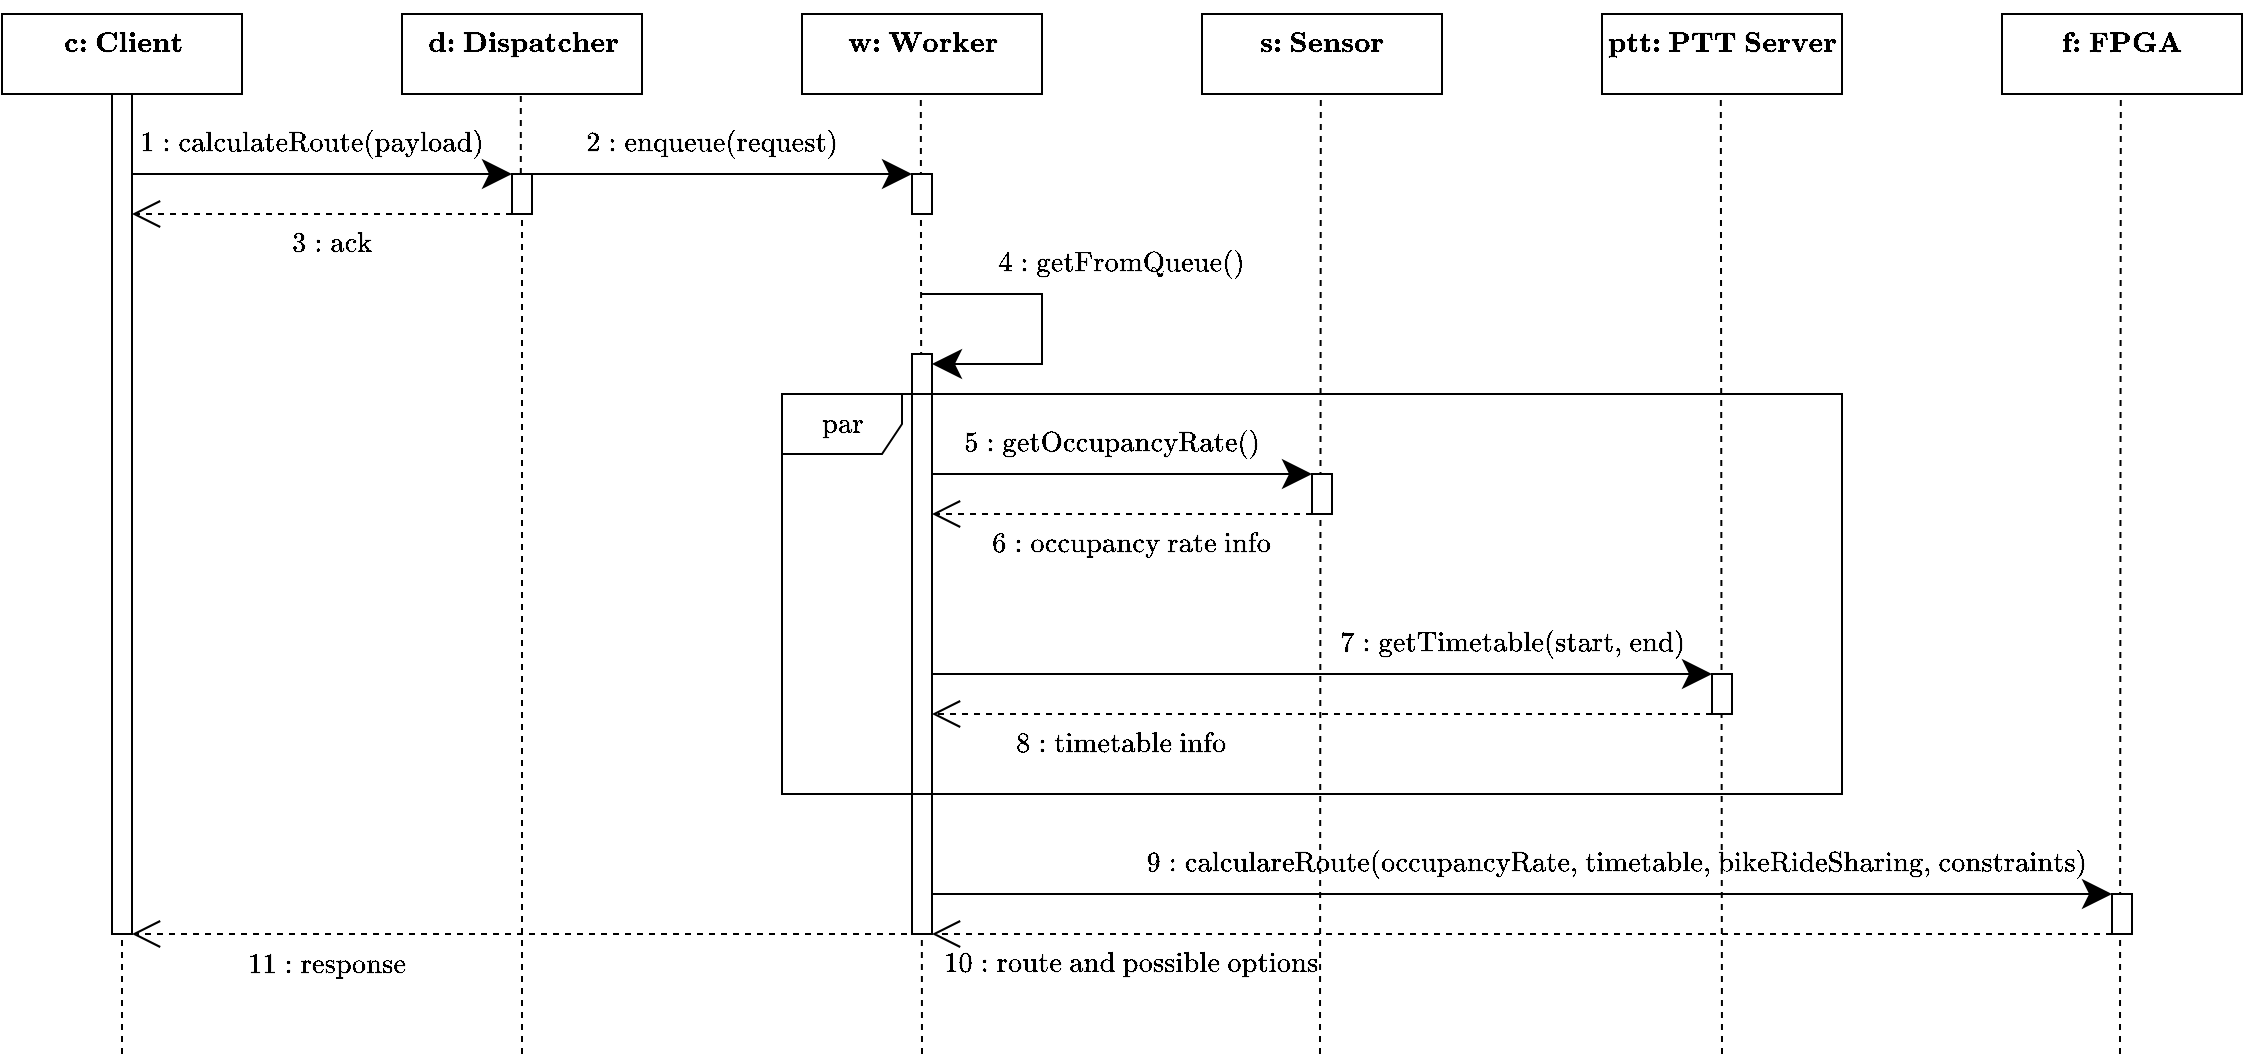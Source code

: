 <mxfile version="24.2.5" type="device">
  <diagram name="Page-1" id="FVMxHFwwywIalUzKK6Yx">
    <mxGraphModel dx="1687" dy="1040" grid="1" gridSize="10" guides="1" tooltips="1" connect="1" arrows="1" fold="1" page="1" pageScale="1" pageWidth="850" pageHeight="1100" math="1" shadow="0">
      <root>
        <mxCell id="0" />
        <mxCell id="1" parent="0" />
        <mxCell id="7CqH2dM0GQDr5ASWJmky-1" value="" style="html=1;whiteSpace=wrap;" parent="1" vertex="1">
          <mxGeometry x="80" y="200" width="120" height="40" as="geometry" />
        </mxCell>
        <mxCell id="7CqH2dM0GQDr5ASWJmky-2" value="&lt;span style=&quot;font-weight: 400; text-wrap: wrap;&quot;&gt;$$\textbf{c: Client}$$&lt;/span&gt;" style="text;align=center;fontStyle=1;verticalAlign=middle;spacingLeft=3;spacingRight=3;strokeColor=none;rotatable=0;points=[[0,0.5],[1,0.5]];portConstraint=eastwest;html=1;" parent="1" vertex="1">
          <mxGeometry x="80" y="200" width="120" height="30" as="geometry" />
        </mxCell>
        <mxCell id="7CqH2dM0GQDr5ASWJmky-3" value="" style="html=1;whiteSpace=wrap;" parent="1" vertex="1">
          <mxGeometry x="280" y="200" width="120" height="40" as="geometry" />
        </mxCell>
        <mxCell id="7CqH2dM0GQDr5ASWJmky-4" value="&lt;span style=&quot;font-weight: 400; text-wrap: wrap;&quot;&gt;$$\textbf{d: Dispatcher}$$&lt;/span&gt;" style="text;align=center;fontStyle=1;verticalAlign=middle;spacingLeft=3;spacingRight=3;strokeColor=none;rotatable=0;points=[[0,0.5],[1,0.5]];portConstraint=eastwest;html=1;" parent="1" vertex="1">
          <mxGeometry x="280" y="200" width="120" height="30" as="geometry" />
        </mxCell>
        <mxCell id="7CqH2dM0GQDr5ASWJmky-5" value="" style="html=1;whiteSpace=wrap;" parent="1" vertex="1">
          <mxGeometry x="480" y="200" width="120" height="40" as="geometry" />
        </mxCell>
        <mxCell id="7CqH2dM0GQDr5ASWJmky-6" value="&lt;span style=&quot;font-weight: 400; text-wrap: wrap;&quot;&gt;$$\textbf{w: Worker}$$&lt;/span&gt;" style="text;align=center;fontStyle=1;verticalAlign=middle;spacingLeft=3;spacingRight=3;strokeColor=none;rotatable=0;points=[[0,0.5],[1,0.5]];portConstraint=eastwest;html=1;" parent="1" vertex="1">
          <mxGeometry x="480" y="200" width="120" height="30" as="geometry" />
        </mxCell>
        <mxCell id="7CqH2dM0GQDr5ASWJmky-7" value="" style="html=1;whiteSpace=wrap;" parent="1" vertex="1">
          <mxGeometry x="680" y="200" width="120" height="40" as="geometry" />
        </mxCell>
        <mxCell id="7CqH2dM0GQDr5ASWJmky-8" value="&lt;span style=&quot;font-weight: 400; text-wrap: wrap;&quot;&gt;$$\textbf{s: Sensor}$$&lt;/span&gt;" style="text;align=center;fontStyle=1;verticalAlign=middle;spacingLeft=3;spacingRight=3;strokeColor=none;rotatable=0;points=[[0,0.5],[1,0.5]];portConstraint=eastwest;html=1;" parent="1" vertex="1">
          <mxGeometry x="680" y="200" width="120" height="30" as="geometry" />
        </mxCell>
        <mxCell id="7CqH2dM0GQDr5ASWJmky-9" value="" style="html=1;whiteSpace=wrap;" parent="1" vertex="1">
          <mxGeometry x="880" y="200" width="120" height="40" as="geometry" />
        </mxCell>
        <mxCell id="7CqH2dM0GQDr5ASWJmky-10" value="&lt;span style=&quot;font-weight: 400; text-wrap: wrap;&quot;&gt;$$\textbf{ptt: PTT Server}$$&lt;/span&gt;" style="text;align=center;fontStyle=1;verticalAlign=middle;spacingLeft=3;spacingRight=3;strokeColor=none;rotatable=0;points=[[0,0.5],[1,0.5]];portConstraint=eastwest;html=1;" parent="1" vertex="1">
          <mxGeometry x="880" y="200" width="120" height="30" as="geometry" />
        </mxCell>
        <mxCell id="7CqH2dM0GQDr5ASWJmky-15" value="" style="html=1;whiteSpace=wrap;" parent="1" vertex="1">
          <mxGeometry x="1080" y="200" width="120" height="40" as="geometry" />
        </mxCell>
        <mxCell id="7CqH2dM0GQDr5ASWJmky-16" value="&lt;span style=&quot;font-weight: 400; text-wrap: wrap;&quot;&gt;$$\textbf{f: FPGA}$$&lt;/span&gt;" style="text;align=center;fontStyle=1;verticalAlign=middle;spacingLeft=3;spacingRight=3;strokeColor=none;rotatable=0;points=[[0,0.5],[1,0.5]];portConstraint=eastwest;html=1;" parent="1" vertex="1">
          <mxGeometry x="1080" y="200" width="120" height="30" as="geometry" />
        </mxCell>
        <mxCell id="7CqH2dM0GQDr5ASWJmky-17" value="" style="endArrow=none;dashed=1;html=1;rounded=0;entryX=0.5;entryY=1;entryDx=0;entryDy=0;" parent="1" target="7CqH2dM0GQDr5ASWJmky-1" edge="1">
          <mxGeometry width="50" height="50" relative="1" as="geometry">
            <mxPoint x="140" y="720" as="sourcePoint" />
            <mxPoint x="140" y="280" as="targetPoint" />
          </mxGeometry>
        </mxCell>
        <mxCell id="7CqH2dM0GQDr5ASWJmky-18" value="" style="endArrow=none;dashed=1;html=1;rounded=0;entryX=0.5;entryY=1;entryDx=0;entryDy=0;" parent="1" edge="1">
          <mxGeometry width="50" height="50" relative="1" as="geometry">
            <mxPoint x="339.41" y="280" as="sourcePoint" />
            <mxPoint x="339.41" y="240" as="targetPoint" />
          </mxGeometry>
        </mxCell>
        <mxCell id="7CqH2dM0GQDr5ASWJmky-19" value="" style="endArrow=none;dashed=1;html=1;rounded=0;entryX=0.5;entryY=1;entryDx=0;entryDy=0;" parent="1" edge="1">
          <mxGeometry width="50" height="50" relative="1" as="geometry">
            <mxPoint x="540" y="720" as="sourcePoint" />
            <mxPoint x="539.41" y="240" as="targetPoint" />
          </mxGeometry>
        </mxCell>
        <mxCell id="7CqH2dM0GQDr5ASWJmky-20" value="" style="endArrow=none;dashed=1;html=1;rounded=0;entryX=0.5;entryY=1;entryDx=0;entryDy=0;" parent="1" edge="1">
          <mxGeometry width="50" height="50" relative="1" as="geometry">
            <mxPoint x="739" y="720" as="sourcePoint" />
            <mxPoint x="739.41" y="240" as="targetPoint" />
          </mxGeometry>
        </mxCell>
        <mxCell id="7CqH2dM0GQDr5ASWJmky-21" value="" style="endArrow=none;dashed=1;html=1;rounded=0;entryX=0.5;entryY=1;entryDx=0;entryDy=0;" parent="1" edge="1">
          <mxGeometry width="50" height="50" relative="1" as="geometry">
            <mxPoint x="940" y="720" as="sourcePoint" />
            <mxPoint x="939.41" y="240" as="targetPoint" />
          </mxGeometry>
        </mxCell>
        <mxCell id="7CqH2dM0GQDr5ASWJmky-23" value="" style="endArrow=none;dashed=1;html=1;rounded=0;entryX=0.5;entryY=1;entryDx=0;entryDy=0;" parent="1" edge="1">
          <mxGeometry width="50" height="50" relative="1" as="geometry">
            <mxPoint x="1139" y="720" as="sourcePoint" />
            <mxPoint x="1139.41" y="240" as="targetPoint" />
          </mxGeometry>
        </mxCell>
        <mxCell id="7CqH2dM0GQDr5ASWJmky-24" value="" style="html=1;points=[[0,0,0,0,5],[0,1,0,0,-5],[1,0,0,0,5],[1,1,0,0,-5]];perimeter=orthogonalPerimeter;outlineConnect=0;targetShapes=umlLifeline;portConstraint=eastwest;newEdgeStyle={&quot;curved&quot;:0,&quot;rounded&quot;:0};" parent="1" vertex="1">
          <mxGeometry x="135" y="240" width="10" height="420" as="geometry" />
        </mxCell>
        <mxCell id="7CqH2dM0GQDr5ASWJmky-29" value="" style="endArrow=none;dashed=1;html=1;rounded=0;" parent="1" target="meHuS5IOf4mY1N77UoH4-3" edge="1">
          <mxGeometry width="50" height="50" relative="1" as="geometry">
            <mxPoint x="340" y="720" as="sourcePoint" />
            <mxPoint x="340" y="380" as="targetPoint" />
          </mxGeometry>
        </mxCell>
        <mxCell id="7CqH2dM0GQDr5ASWJmky-33" value="" style="html=1;points=[[0,0,0,0,5],[0,1,0,0,-5],[1,0,0,0,5],[1,1,0,0,-5]];perimeter=orthogonalPerimeter;outlineConnect=0;targetShapes=umlLifeline;portConstraint=eastwest;newEdgeStyle={&quot;curved&quot;:0,&quot;rounded&quot;:0};" parent="1" vertex="1">
          <mxGeometry x="535" y="370" width="10" height="290" as="geometry" />
        </mxCell>
        <mxCell id="7CqH2dM0GQDr5ASWJmky-38" value="" style="endArrow=classic;endFill=1;endSize=12;html=1;rounded=0;" parent="1" edge="1">
          <mxGeometry width="160" relative="1" as="geometry">
            <mxPoint x="545" y="430" as="sourcePoint" />
            <mxPoint x="735" y="430" as="targetPoint" />
          </mxGeometry>
        </mxCell>
        <mxCell id="7CqH2dM0GQDr5ASWJmky-39" value="$$5:\text{getOccupancyRate()}$$" style="text;html=1;align=center;verticalAlign=middle;whiteSpace=wrap;rounded=0;" parent="1" vertex="1">
          <mxGeometry x="535" y="400" width="200" height="30" as="geometry" />
        </mxCell>
        <mxCell id="7CqH2dM0GQDr5ASWJmky-40" value="" style="html=1;points=[[0,0,0,0,5],[0,1,0,0,-5],[1,0,0,0,5],[1,1,0,0,-5]];perimeter=orthogonalPerimeter;outlineConnect=0;targetShapes=umlLifeline;portConstraint=eastwest;newEdgeStyle={&quot;curved&quot;:0,&quot;rounded&quot;:0};" parent="1" vertex="1">
          <mxGeometry x="735" y="430" width="10" height="20" as="geometry" />
        </mxCell>
        <mxCell id="7CqH2dM0GQDr5ASWJmky-41" value="" style="endArrow=open;endFill=1;endSize=12;html=1;rounded=0;dashed=1;" parent="1" edge="1">
          <mxGeometry width="160" relative="1" as="geometry">
            <mxPoint x="735" y="450" as="sourcePoint" />
            <mxPoint x="545" y="450" as="targetPoint" />
          </mxGeometry>
        </mxCell>
        <mxCell id="7CqH2dM0GQDr5ASWJmky-42" value="$$6:\text{occupancy rate info}$$" style="text;html=1;align=center;verticalAlign=middle;whiteSpace=wrap;rounded=0;" parent="1" vertex="1">
          <mxGeometry x="545" y="450" width="200" height="30" as="geometry" />
        </mxCell>
        <mxCell id="7CqH2dM0GQDr5ASWJmky-48" value="" style="endArrow=classic;endFill=1;endSize=12;html=1;rounded=0;" parent="1" target="7CqH2dM0GQDr5ASWJmky-50" edge="1">
          <mxGeometry width="160" relative="1" as="geometry">
            <mxPoint x="545" y="530" as="sourcePoint" />
            <mxPoint x="930" y="530" as="targetPoint" />
          </mxGeometry>
        </mxCell>
        <mxCell id="7CqH2dM0GQDr5ASWJmky-49" value="$$7:\text{getTimetable(start, end)}$$" style="text;html=1;align=center;verticalAlign=middle;whiteSpace=wrap;rounded=0;" parent="1" vertex="1">
          <mxGeometry x="740" y="500" width="190" height="30" as="geometry" />
        </mxCell>
        <mxCell id="7CqH2dM0GQDr5ASWJmky-50" value="" style="html=1;points=[[0,0,0,0,5],[0,1,0,0,-5],[1,0,0,0,5],[1,1,0,0,-5]];perimeter=orthogonalPerimeter;outlineConnect=0;targetShapes=umlLifeline;portConstraint=eastwest;newEdgeStyle={&quot;curved&quot;:0,&quot;rounded&quot;:0};" parent="1" vertex="1">
          <mxGeometry x="935" y="530" width="10" height="20" as="geometry" />
        </mxCell>
        <mxCell id="7CqH2dM0GQDr5ASWJmky-51" value="" style="endArrow=open;endFill=1;endSize=12;html=1;rounded=0;dashed=1;" parent="1" edge="1">
          <mxGeometry width="160" relative="1" as="geometry">
            <mxPoint x="935" y="550" as="sourcePoint" />
            <mxPoint x="545" y="550" as="targetPoint" />
          </mxGeometry>
        </mxCell>
        <mxCell id="7CqH2dM0GQDr5ASWJmky-52" value="$$8:\text{timetable info}$$" style="text;html=1;align=center;verticalAlign=middle;whiteSpace=wrap;rounded=0;" parent="1" vertex="1">
          <mxGeometry x="540" y="550" width="200" height="30" as="geometry" />
        </mxCell>
        <mxCell id="7CqH2dM0GQDr5ASWJmky-58" value="" style="endArrow=classic;endFill=1;endSize=12;html=1;rounded=0;" parent="1" source="7CqH2dM0GQDr5ASWJmky-33" target="7CqH2dM0GQDr5ASWJmky-60" edge="1">
          <mxGeometry width="160" relative="1" as="geometry">
            <mxPoint x="640" y="640" as="sourcePoint" />
            <mxPoint x="1164.14" y="640.14" as="targetPoint" />
          </mxGeometry>
        </mxCell>
        <mxCell id="7CqH2dM0GQDr5ASWJmky-59" value="$$9:\text{calculareRoute(occupancyRate, timetable, bikeRideSharing, constraints)}$$" style="text;html=1;align=center;verticalAlign=middle;whiteSpace=wrap;rounded=0;" parent="1" vertex="1">
          <mxGeometry x="640" y="610" width="495" height="30" as="geometry" />
        </mxCell>
        <mxCell id="7CqH2dM0GQDr5ASWJmky-60" value="" style="html=1;points=[[0,0,0,0,5],[0,1,0,0,-5],[1,0,0,0,5],[1,1,0,0,-5]];perimeter=orthogonalPerimeter;outlineConnect=0;targetShapes=umlLifeline;portConstraint=eastwest;newEdgeStyle={&quot;curved&quot;:0,&quot;rounded&quot;:0};" parent="1" vertex="1">
          <mxGeometry x="1135" y="640" width="10" height="20" as="geometry" />
        </mxCell>
        <mxCell id="7CqH2dM0GQDr5ASWJmky-61" value="" style="endArrow=open;endFill=1;endSize=12;html=1;rounded=0;dashed=1;" parent="1" source="7CqH2dM0GQDr5ASWJmky-60" edge="1">
          <mxGeometry width="160" relative="1" as="geometry">
            <mxPoint x="1170" y="750" as="sourcePoint" />
            <mxPoint x="545" y="660" as="targetPoint" />
          </mxGeometry>
        </mxCell>
        <mxCell id="7CqH2dM0GQDr5ASWJmky-62" value="$$10:\text{route and possible options}$$" style="text;html=1;align=center;verticalAlign=middle;whiteSpace=wrap;rounded=0;" parent="1" vertex="1">
          <mxGeometry x="545" y="660" width="200" height="30" as="geometry" />
        </mxCell>
        <mxCell id="7CqH2dM0GQDr5ASWJmky-63" value="$$\text{par}$$" style="shape=umlFrame;whiteSpace=wrap;html=1;pointerEvents=0;" parent="1" vertex="1">
          <mxGeometry x="470" y="390" width="530" height="200" as="geometry" />
        </mxCell>
        <mxCell id="7CqH2dM0GQDr5ASWJmky-64" value="" style="endArrow=open;endFill=1;endSize=12;html=1;rounded=0;dashed=1;" parent="1" target="7CqH2dM0GQDr5ASWJmky-24" edge="1">
          <mxGeometry width="160" relative="1" as="geometry">
            <mxPoint x="532.5" y="660" as="sourcePoint" />
            <mxPoint x="160" y="660" as="targetPoint" />
          </mxGeometry>
        </mxCell>
        <mxCell id="7CqH2dM0GQDr5ASWJmky-65" value="$$11:\text{response}$$" style="text;html=1;align=center;verticalAlign=middle;whiteSpace=wrap;rounded=0;" parent="1" vertex="1">
          <mxGeometry x="145" y="660" width="195" height="30" as="geometry" />
        </mxCell>
        <mxCell id="meHuS5IOf4mY1N77UoH4-1" value="" style="endArrow=classic;endFill=1;endSize=12;html=1;rounded=0;" edge="1" parent="1" target="meHuS5IOf4mY1N77UoH4-3">
          <mxGeometry width="160" relative="1" as="geometry">
            <mxPoint x="145" y="280" as="sourcePoint" />
            <mxPoint x="320" y="280" as="targetPoint" />
          </mxGeometry>
        </mxCell>
        <mxCell id="meHuS5IOf4mY1N77UoH4-2" value="$$1:\text{calculateRoute(payload)}$$" style="text;html=1;align=center;verticalAlign=middle;whiteSpace=wrap;rounded=0;" vertex="1" parent="1">
          <mxGeometry x="135" y="250" width="200" height="30" as="geometry" />
        </mxCell>
        <mxCell id="meHuS5IOf4mY1N77UoH4-3" value="" style="html=1;points=[[0,0,0,0,5],[0,1,0,0,-5],[1,0,0,0,5],[1,1,0,0,-5]];perimeter=orthogonalPerimeter;outlineConnect=0;targetShapes=umlLifeline;portConstraint=eastwest;newEdgeStyle={&quot;curved&quot;:0,&quot;rounded&quot;:0};" vertex="1" parent="1">
          <mxGeometry x="335" y="280" width="10" height="20" as="geometry" />
        </mxCell>
        <mxCell id="meHuS5IOf4mY1N77UoH4-4" value="" style="endArrow=classic;endFill=1;endSize=12;html=1;rounded=0;" edge="1" parent="1">
          <mxGeometry width="160" relative="1" as="geometry">
            <mxPoint x="345" y="280" as="sourcePoint" />
            <mxPoint x="535" y="280" as="targetPoint" />
          </mxGeometry>
        </mxCell>
        <mxCell id="meHuS5IOf4mY1N77UoH4-5" value="$$2:\text{enqueue(request)}$$" style="text;html=1;align=center;verticalAlign=middle;whiteSpace=wrap;rounded=0;" vertex="1" parent="1">
          <mxGeometry x="335" y="250" width="200" height="30" as="geometry" />
        </mxCell>
        <mxCell id="meHuS5IOf4mY1N77UoH4-6" value="" style="endArrow=open;endFill=1;endSize=12;html=1;rounded=0;dashed=1;" edge="1" parent="1">
          <mxGeometry width="160" relative="1" as="geometry">
            <mxPoint x="335" y="300" as="sourcePoint" />
            <mxPoint x="145" y="300" as="targetPoint" />
          </mxGeometry>
        </mxCell>
        <mxCell id="meHuS5IOf4mY1N77UoH4-7" value="$$3:\text{ack}$$" style="text;html=1;align=center;verticalAlign=middle;whiteSpace=wrap;rounded=0;" vertex="1" parent="1">
          <mxGeometry x="145" y="300" width="200" height="30" as="geometry" />
        </mxCell>
        <mxCell id="meHuS5IOf4mY1N77UoH4-8" value="" style="html=1;points=[[0,0,0,0,5],[0,1,0,0,-5],[1,0,0,0,5],[1,1,0,0,-5]];perimeter=orthogonalPerimeter;outlineConnect=0;targetShapes=umlLifeline;portConstraint=eastwest;newEdgeStyle={&quot;curved&quot;:0,&quot;rounded&quot;:0};" vertex="1" parent="1">
          <mxGeometry x="535" y="280" width="10" height="20" as="geometry" />
        </mxCell>
        <mxCell id="meHuS5IOf4mY1N77UoH4-9" value="" style="endArrow=classic;endFill=1;endSize=12;html=1;rounded=0;edgeStyle=orthogonalEdgeStyle;entryX=1;entryY=0;entryDx=0;entryDy=5;entryPerimeter=0;" edge="1" parent="1">
          <mxGeometry width="160" relative="1" as="geometry">
            <mxPoint x="540" y="340" as="sourcePoint" />
            <mxPoint x="545" y="375" as="targetPoint" />
            <Array as="points">
              <mxPoint x="600" y="340" />
              <mxPoint x="600" y="375" />
            </Array>
          </mxGeometry>
        </mxCell>
        <mxCell id="meHuS5IOf4mY1N77UoH4-10" value="$$4:\text{getFromQueue()}$$" style="text;html=1;align=center;verticalAlign=middle;whiteSpace=wrap;rounded=0;" vertex="1" parent="1">
          <mxGeometry x="540" y="310" width="200" height="30" as="geometry" />
        </mxCell>
      </root>
    </mxGraphModel>
  </diagram>
</mxfile>
